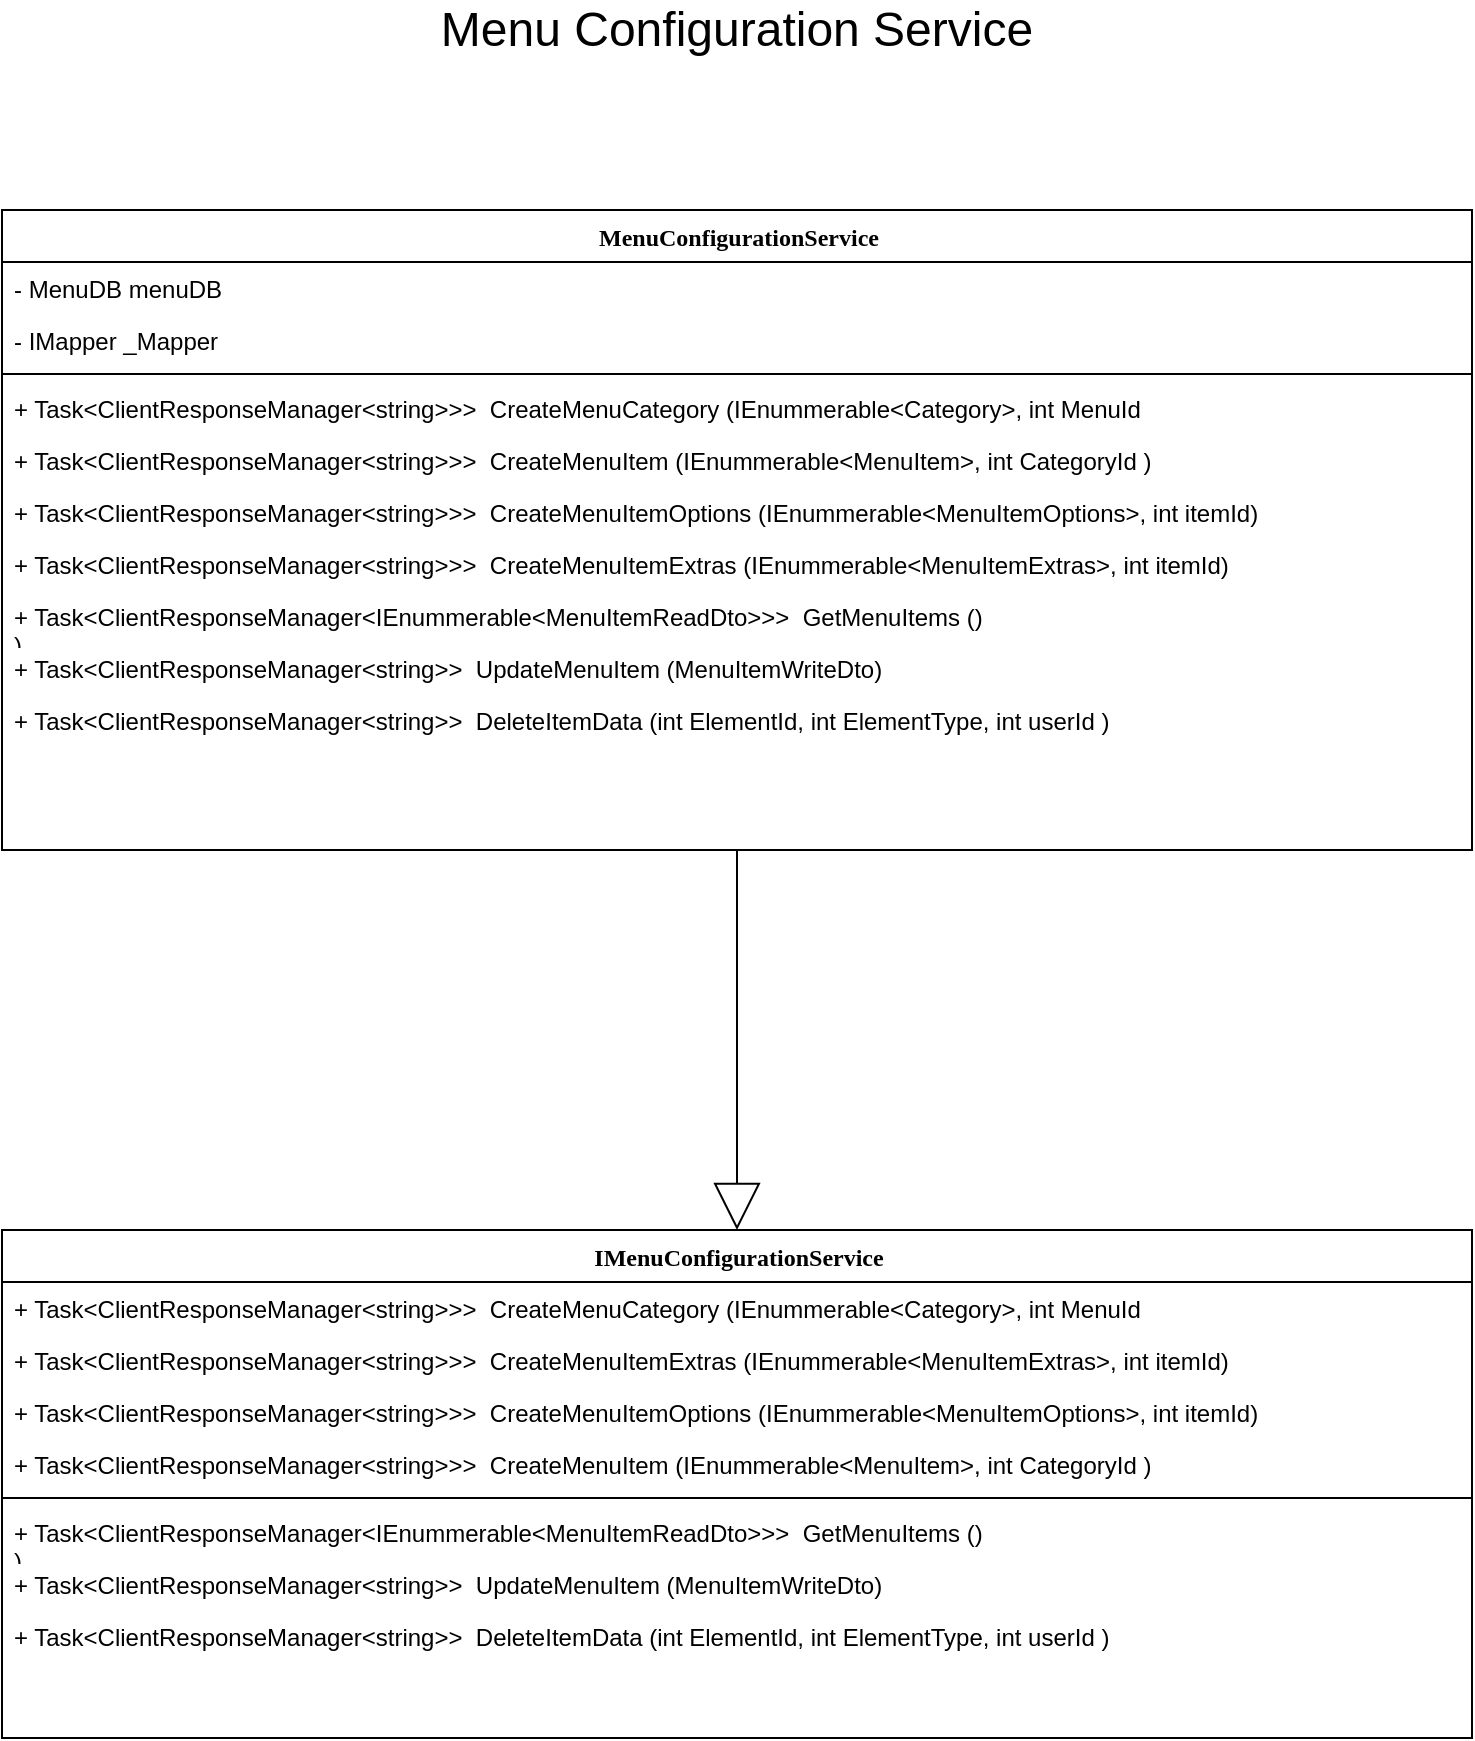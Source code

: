 <mxfile version="14.2.9" type="device"><diagram id="QkI--pBJC4bzssq41QZq" name="Page-1"><mxGraphModel dx="2370" dy="3443" grid="1" gridSize="10" guides="1" tooltips="1" connect="1" arrows="1" fold="1" page="1" pageScale="1" pageWidth="850" pageHeight="1100" math="0" shadow="0"><root><mxCell id="0"/><mxCell id="1" parent="0"/><mxCell id="noM06Llarw8SXuktYtZB-41" value="&lt;font style=&quot;font-size: 24px&quot;&gt;Menu Configuration Service&lt;br&gt;&lt;/font&gt;" style="text;html=1;strokeColor=none;fillColor=none;align=center;verticalAlign=middle;whiteSpace=wrap;rounded=0;" vertex="1" parent="1"><mxGeometry x="400" y="-2010" width="305" height="20" as="geometry"/></mxCell><mxCell id="noM06Llarw8SXuktYtZB-968" style="edgeStyle=orthogonalEdgeStyle;rounded=0;orthogonalLoop=1;jettySize=auto;html=1;exitX=0.5;exitY=1;exitDx=0;exitDy=0;entryX=0.5;entryY=0;entryDx=0;entryDy=0;endArrow=block;endFill=0;endSize=21;" edge="1" parent="1" source="noM06Llarw8SXuktYtZB-969" target="noM06Llarw8SXuktYtZB-980"><mxGeometry relative="1" as="geometry"/></mxCell><mxCell id="noM06Llarw8SXuktYtZB-969" value="MenuConfigurationService" style="swimlane;html=1;fontStyle=1;align=center;verticalAlign=top;childLayout=stackLayout;horizontal=1;startSize=26;horizontalStack=0;resizeParent=1;resizeLast=0;collapsible=1;marginBottom=0;swimlaneFillColor=#ffffff;rounded=0;shadow=0;comic=0;labelBackgroundColor=none;strokeWidth=1;fillColor=none;fontFamily=Verdana;fontSize=12" vertex="1" parent="1"><mxGeometry x="185" y="-1910" width="735" height="320" as="geometry"/></mxCell><mxCell id="noM06Llarw8SXuktYtZB-970" value="- MenuDB menuDB" style="text;html=1;strokeColor=none;fillColor=none;align=left;verticalAlign=top;spacingLeft=4;spacingRight=4;whiteSpace=wrap;overflow=hidden;rotatable=0;points=[[0,0.5],[1,0.5]];portConstraint=eastwest;" vertex="1" parent="noM06Llarw8SXuktYtZB-969"><mxGeometry y="26" width="735" height="26" as="geometry"/></mxCell><mxCell id="noM06Llarw8SXuktYtZB-971" value="- IMapper _Mapper" style="text;html=1;strokeColor=none;fillColor=none;align=left;verticalAlign=top;spacingLeft=4;spacingRight=4;whiteSpace=wrap;overflow=hidden;rotatable=0;points=[[0,0.5],[1,0.5]];portConstraint=eastwest;" vertex="1" parent="noM06Llarw8SXuktYtZB-969"><mxGeometry y="52" width="735" height="26" as="geometry"/></mxCell><mxCell id="noM06Llarw8SXuktYtZB-972" value="" style="line;html=1;strokeWidth=1;fillColor=none;align=left;verticalAlign=middle;spacingTop=-1;spacingLeft=3;spacingRight=3;rotatable=0;labelPosition=right;points=[];portConstraint=eastwest;" vertex="1" parent="noM06Llarw8SXuktYtZB-969"><mxGeometry y="78" width="735" height="8" as="geometry"/></mxCell><mxCell id="noM06Llarw8SXuktYtZB-973" value="+ Task&amp;lt;ClientResponseManager&amp;lt;string&amp;gt;&amp;gt;&amp;gt;&amp;nbsp; CreateMenuCategory (IEnummerable&amp;lt;Category&amp;gt;, int MenuId" style="text;html=1;strokeColor=none;fillColor=none;align=left;verticalAlign=top;spacingLeft=4;spacingRight=4;whiteSpace=wrap;overflow=hidden;rotatable=0;points=[[0,0.5],[1,0.5]];portConstraint=eastwest;" vertex="1" parent="noM06Llarw8SXuktYtZB-969"><mxGeometry y="86" width="735" height="26" as="geometry"/></mxCell><mxCell id="noM06Llarw8SXuktYtZB-974" value="+ Task&amp;lt;ClientResponseManager&amp;lt;string&amp;gt;&amp;gt;&amp;gt;&amp;nbsp; CreateMenuItem (IEnummerable&amp;lt;MenuItem&amp;gt;, int CategoryId )" style="text;html=1;strokeColor=none;fillColor=none;align=left;verticalAlign=top;spacingLeft=4;spacingRight=4;whiteSpace=wrap;overflow=hidden;rotatable=0;points=[[0,0.5],[1,0.5]];portConstraint=eastwest;" vertex="1" parent="noM06Llarw8SXuktYtZB-969"><mxGeometry y="112" width="735" height="26" as="geometry"/></mxCell><mxCell id="noM06Llarw8SXuktYtZB-975" value="+ Task&amp;lt;ClientResponseManager&amp;lt;string&amp;gt;&amp;gt;&amp;gt;&amp;nbsp; CreateMenuItemOptions (IEnummerable&amp;lt;MenuItemOptions&amp;gt;, int itemId)" style="text;html=1;strokeColor=none;fillColor=none;align=left;verticalAlign=top;spacingLeft=4;spacingRight=4;whiteSpace=wrap;overflow=hidden;rotatable=0;points=[[0,0.5],[1,0.5]];portConstraint=eastwest;" vertex="1" parent="noM06Llarw8SXuktYtZB-969"><mxGeometry y="138" width="735" height="26" as="geometry"/></mxCell><mxCell id="noM06Llarw8SXuktYtZB-976" value="+ Task&amp;lt;ClientResponseManager&amp;lt;string&amp;gt;&amp;gt;&amp;gt;&amp;nbsp; CreateMenuItemExtras (IEnummerable&amp;lt;MenuItemExtras&amp;gt;, int itemId)" style="text;html=1;strokeColor=none;fillColor=none;align=left;verticalAlign=top;spacingLeft=4;spacingRight=4;whiteSpace=wrap;overflow=hidden;rotatable=0;points=[[0,0.5],[1,0.5]];portConstraint=eastwest;" vertex="1" parent="noM06Llarw8SXuktYtZB-969"><mxGeometry y="164" width="735" height="26" as="geometry"/></mxCell><mxCell id="noM06Llarw8SXuktYtZB-977" value="+ Task&amp;lt;ClientResponseManager&amp;lt;IEnummerable&amp;lt;MenuItemReadDto&amp;gt;&amp;gt;&amp;gt;&amp;nbsp; GetMenuItems ()&lt;br&gt;)" style="text;html=1;strokeColor=none;fillColor=none;align=left;verticalAlign=top;spacingLeft=4;spacingRight=4;whiteSpace=wrap;overflow=hidden;rotatable=0;points=[[0,0.5],[1,0.5]];portConstraint=eastwest;" vertex="1" parent="noM06Llarw8SXuktYtZB-969"><mxGeometry y="190" width="735" height="26" as="geometry"/></mxCell><mxCell id="noM06Llarw8SXuktYtZB-978" value="+ Task&amp;lt;ClientResponseManager&amp;lt;string&amp;gt;&amp;gt;&amp;nbsp; UpdateMenuItem (MenuItemWriteDto)" style="text;html=1;strokeColor=none;fillColor=none;align=left;verticalAlign=top;spacingLeft=4;spacingRight=4;whiteSpace=wrap;overflow=hidden;rotatable=0;points=[[0,0.5],[1,0.5]];portConstraint=eastwest;" vertex="1" parent="noM06Llarw8SXuktYtZB-969"><mxGeometry y="216" width="735" height="26" as="geometry"/></mxCell><mxCell id="noM06Llarw8SXuktYtZB-979" value="+ Task&amp;lt;ClientResponseManager&amp;lt;string&amp;gt;&amp;gt;&amp;nbsp; DeleteItemData (int ElementId, int ElementType, int userId )" style="text;html=1;strokeColor=none;fillColor=none;align=left;verticalAlign=top;spacingLeft=4;spacingRight=4;whiteSpace=wrap;overflow=hidden;rotatable=0;points=[[0,0.5],[1,0.5]];portConstraint=eastwest;" vertex="1" parent="noM06Llarw8SXuktYtZB-969"><mxGeometry y="242" width="735" height="26" as="geometry"/></mxCell><mxCell id="noM06Llarw8SXuktYtZB-980" value="IMenuConfigurationService" style="swimlane;html=1;fontStyle=1;align=center;verticalAlign=top;childLayout=stackLayout;horizontal=1;startSize=26;horizontalStack=0;resizeParent=1;resizeLast=0;collapsible=1;marginBottom=0;swimlaneFillColor=#ffffff;rounded=0;shadow=0;comic=0;labelBackgroundColor=none;strokeWidth=1;fillColor=none;fontFamily=Verdana;fontSize=12" vertex="1" parent="1"><mxGeometry x="185" y="-1400" width="735" height="254" as="geometry"/></mxCell><mxCell id="noM06Llarw8SXuktYtZB-981" value="+ Task&amp;lt;ClientResponseManager&amp;lt;string&amp;gt;&amp;gt;&amp;gt;&amp;nbsp; CreateMenuCategory (IEnummerable&amp;lt;Category&amp;gt;, int MenuId" style="text;html=1;strokeColor=none;fillColor=none;align=left;verticalAlign=top;spacingLeft=4;spacingRight=4;whiteSpace=wrap;overflow=hidden;rotatable=0;points=[[0,0.5],[1,0.5]];portConstraint=eastwest;" vertex="1" parent="noM06Llarw8SXuktYtZB-980"><mxGeometry y="26" width="735" height="26" as="geometry"/></mxCell><mxCell id="noM06Llarw8SXuktYtZB-982" value="+ Task&amp;lt;ClientResponseManager&amp;lt;string&amp;gt;&amp;gt;&amp;gt;&amp;nbsp; CreateMenuItemExtras (IEnummerable&amp;lt;MenuItemExtras&amp;gt;, int itemId)" style="text;html=1;strokeColor=none;fillColor=none;align=left;verticalAlign=top;spacingLeft=4;spacingRight=4;whiteSpace=wrap;overflow=hidden;rotatable=0;points=[[0,0.5],[1,0.5]];portConstraint=eastwest;" vertex="1" parent="noM06Llarw8SXuktYtZB-980"><mxGeometry y="52" width="735" height="26" as="geometry"/></mxCell><mxCell id="noM06Llarw8SXuktYtZB-983" value="+ Task&amp;lt;ClientResponseManager&amp;lt;string&amp;gt;&amp;gt;&amp;gt;&amp;nbsp; CreateMenuItemOptions (IEnummerable&amp;lt;MenuItemOptions&amp;gt;, int itemId)" style="text;html=1;strokeColor=none;fillColor=none;align=left;verticalAlign=top;spacingLeft=4;spacingRight=4;whiteSpace=wrap;overflow=hidden;rotatable=0;points=[[0,0.5],[1,0.5]];portConstraint=eastwest;" vertex="1" parent="noM06Llarw8SXuktYtZB-980"><mxGeometry y="78" width="735" height="26" as="geometry"/></mxCell><mxCell id="noM06Llarw8SXuktYtZB-984" value="+ Task&amp;lt;ClientResponseManager&amp;lt;string&amp;gt;&amp;gt;&amp;gt;&amp;nbsp; CreateMenuItem (IEnummerable&amp;lt;MenuItem&amp;gt;, int CategoryId )" style="text;html=1;strokeColor=none;fillColor=none;align=left;verticalAlign=top;spacingLeft=4;spacingRight=4;whiteSpace=wrap;overflow=hidden;rotatable=0;points=[[0,0.5],[1,0.5]];portConstraint=eastwest;" vertex="1" parent="noM06Llarw8SXuktYtZB-980"><mxGeometry y="104" width="735" height="26" as="geometry"/></mxCell><mxCell id="noM06Llarw8SXuktYtZB-985" value="" style="line;html=1;strokeWidth=1;fillColor=none;align=left;verticalAlign=middle;spacingTop=-1;spacingLeft=3;spacingRight=3;rotatable=0;labelPosition=right;points=[];portConstraint=eastwest;" vertex="1" parent="noM06Llarw8SXuktYtZB-980"><mxGeometry y="130" width="735" height="8" as="geometry"/></mxCell><mxCell id="noM06Llarw8SXuktYtZB-986" value="+ Task&amp;lt;ClientResponseManager&amp;lt;IEnummerable&amp;lt;MenuItemReadDto&amp;gt;&amp;gt;&amp;gt;&amp;nbsp; GetMenuItems ()&lt;br&gt;)" style="text;html=1;strokeColor=none;fillColor=none;align=left;verticalAlign=top;spacingLeft=4;spacingRight=4;whiteSpace=wrap;overflow=hidden;rotatable=0;points=[[0,0.5],[1,0.5]];portConstraint=eastwest;" vertex="1" parent="noM06Llarw8SXuktYtZB-980"><mxGeometry y="138" width="735" height="26" as="geometry"/></mxCell><mxCell id="noM06Llarw8SXuktYtZB-987" value="+ Task&amp;lt;ClientResponseManager&amp;lt;string&amp;gt;&amp;gt;&amp;nbsp; UpdateMenuItem (MenuItemWriteDto)" style="text;html=1;strokeColor=none;fillColor=none;align=left;verticalAlign=top;spacingLeft=4;spacingRight=4;whiteSpace=wrap;overflow=hidden;rotatable=0;points=[[0,0.5],[1,0.5]];portConstraint=eastwest;" vertex="1" parent="noM06Llarw8SXuktYtZB-980"><mxGeometry y="164" width="735" height="26" as="geometry"/></mxCell><mxCell id="noM06Llarw8SXuktYtZB-988" value="+ Task&amp;lt;ClientResponseManager&amp;lt;string&amp;gt;&amp;gt;&amp;nbsp; DeleteItemData (int ElementId, int ElementType, int userId )" style="text;html=1;strokeColor=none;fillColor=none;align=left;verticalAlign=top;spacingLeft=4;spacingRight=4;whiteSpace=wrap;overflow=hidden;rotatable=0;points=[[0,0.5],[1,0.5]];portConstraint=eastwest;" vertex="1" parent="noM06Llarw8SXuktYtZB-980"><mxGeometry y="190" width="735" height="26" as="geometry"/></mxCell></root></mxGraphModel></diagram></mxfile>